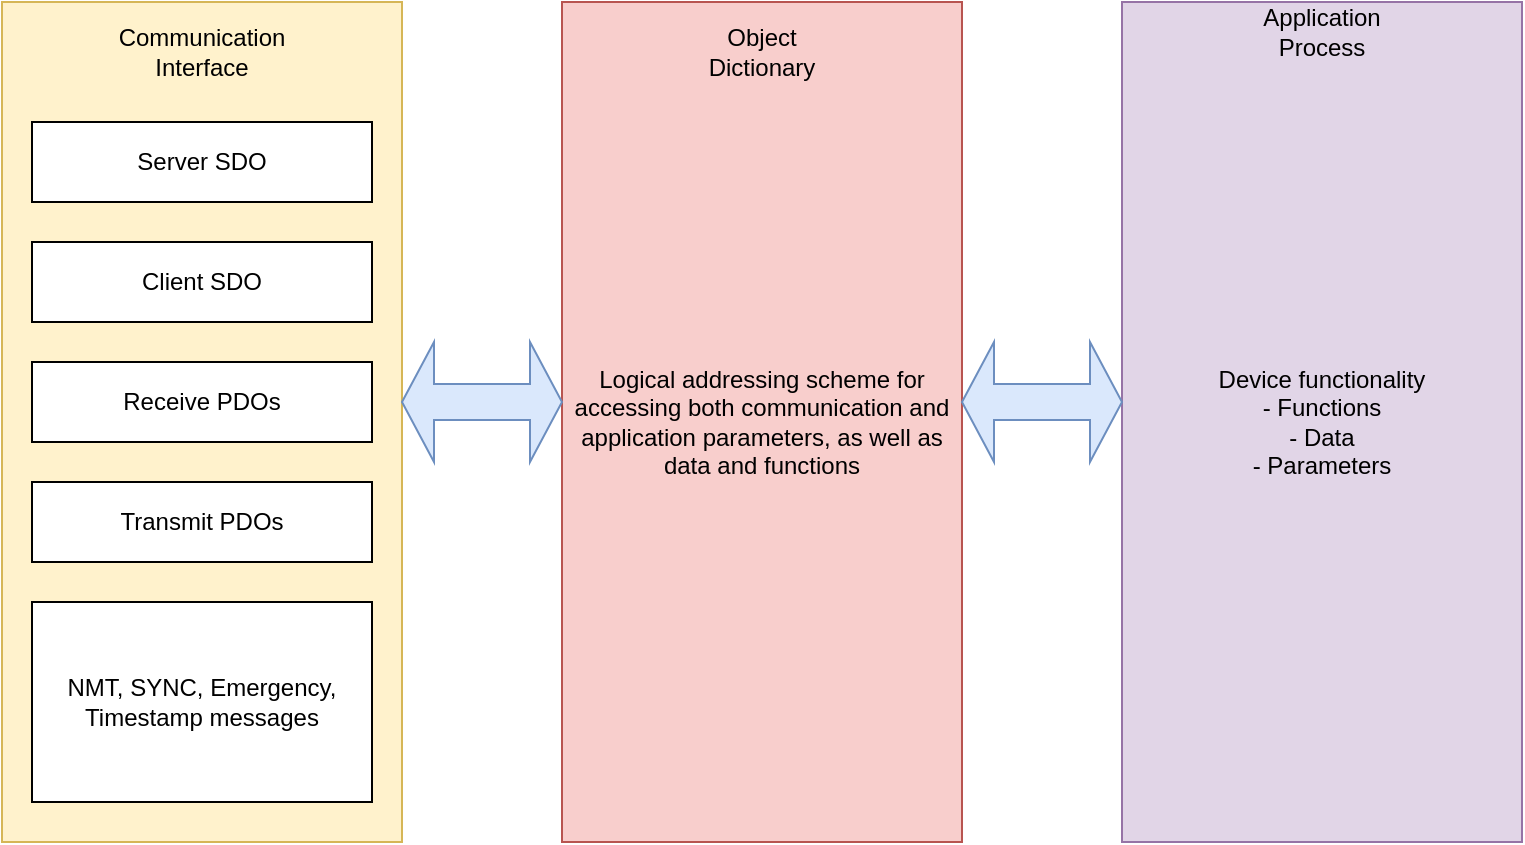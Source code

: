 <mxfile version="24.7.17">
  <diagram name="Page-1" id="82a4xdOALWXeiJ_7LTte">
    <mxGraphModel dx="1364" dy="758" grid="1" gridSize="10" guides="1" tooltips="1" connect="1" arrows="1" fold="1" page="1" pageScale="1" pageWidth="850" pageHeight="1100" math="0" shadow="0">
      <root>
        <mxCell id="0" />
        <mxCell id="1" parent="0" />
        <mxCell id="jU7E3YbRGc5UevplOQMW-1" value="" style="rounded=0;whiteSpace=wrap;html=1;fillColor=#fff2cc;strokeColor=#d6b656;" vertex="1" parent="1">
          <mxGeometry x="80" y="190" width="200" height="420" as="geometry" />
        </mxCell>
        <mxCell id="jU7E3YbRGc5UevplOQMW-2" value="Server SDO" style="rounded=0;whiteSpace=wrap;html=1;" vertex="1" parent="1">
          <mxGeometry x="95" y="250" width="170" height="40" as="geometry" />
        </mxCell>
        <mxCell id="jU7E3YbRGc5UevplOQMW-3" value="Communication Interface" style="text;html=1;align=center;verticalAlign=middle;whiteSpace=wrap;rounded=0;" vertex="1" parent="1">
          <mxGeometry x="135" y="200" width="90" height="30" as="geometry" />
        </mxCell>
        <mxCell id="jU7E3YbRGc5UevplOQMW-4" value="Client SDO" style="rounded=0;whiteSpace=wrap;html=1;" vertex="1" parent="1">
          <mxGeometry x="95" y="310" width="170" height="40" as="geometry" />
        </mxCell>
        <mxCell id="jU7E3YbRGc5UevplOQMW-5" value="Receive PDOs" style="rounded=0;whiteSpace=wrap;html=1;" vertex="1" parent="1">
          <mxGeometry x="95" y="370" width="170" height="40" as="geometry" />
        </mxCell>
        <mxCell id="jU7E3YbRGc5UevplOQMW-6" value="Transmit PDOs" style="rounded=0;whiteSpace=wrap;html=1;" vertex="1" parent="1">
          <mxGeometry x="95" y="430" width="170" height="40" as="geometry" />
        </mxCell>
        <mxCell id="jU7E3YbRGc5UevplOQMW-7" value="NMT, SYNC, Emergency, Timestamp messages" style="rounded=0;whiteSpace=wrap;html=1;" vertex="1" parent="1">
          <mxGeometry x="95" y="490" width="170" height="100" as="geometry" />
        </mxCell>
        <mxCell id="jU7E3YbRGc5UevplOQMW-9" value="Logical addressing scheme for accessing both communication and application parameters, as well as data and functions" style="rounded=0;whiteSpace=wrap;html=1;fillColor=#f8cecc;strokeColor=#b85450;" vertex="1" parent="1">
          <mxGeometry x="360" y="190" width="200" height="420" as="geometry" />
        </mxCell>
        <mxCell id="jU7E3YbRGc5UevplOQMW-10" value="Device functionality&lt;br&gt;- Functions&lt;br&gt;- Data&lt;br&gt;- Parameters" style="rounded=0;whiteSpace=wrap;html=1;fillColor=#e1d5e7;strokeColor=#9673a6;" vertex="1" parent="1">
          <mxGeometry x="640" y="190" width="200" height="420" as="geometry" />
        </mxCell>
        <mxCell id="jU7E3YbRGc5UevplOQMW-11" value="Object Dictionary" style="text;html=1;align=center;verticalAlign=middle;whiteSpace=wrap;rounded=0;" vertex="1" parent="1">
          <mxGeometry x="430" y="200" width="60" height="30" as="geometry" />
        </mxCell>
        <mxCell id="jU7E3YbRGc5UevplOQMW-12" value="Application Process" style="text;html=1;align=center;verticalAlign=middle;whiteSpace=wrap;rounded=0;" vertex="1" parent="1">
          <mxGeometry x="710" y="190" width="60" height="30" as="geometry" />
        </mxCell>
        <mxCell id="jU7E3YbRGc5UevplOQMW-13" value="" style="shape=doubleArrow;whiteSpace=wrap;html=1;fillColor=#dae8fc;strokeColor=#6c8ebf;" vertex="1" parent="1">
          <mxGeometry x="280" y="360" width="80" height="60" as="geometry" />
        </mxCell>
        <mxCell id="jU7E3YbRGc5UevplOQMW-14" value="" style="shape=doubleArrow;whiteSpace=wrap;html=1;fillColor=#dae8fc;strokeColor=#6c8ebf;" vertex="1" parent="1">
          <mxGeometry x="560" y="360" width="80" height="60" as="geometry" />
        </mxCell>
      </root>
    </mxGraphModel>
  </diagram>
</mxfile>
